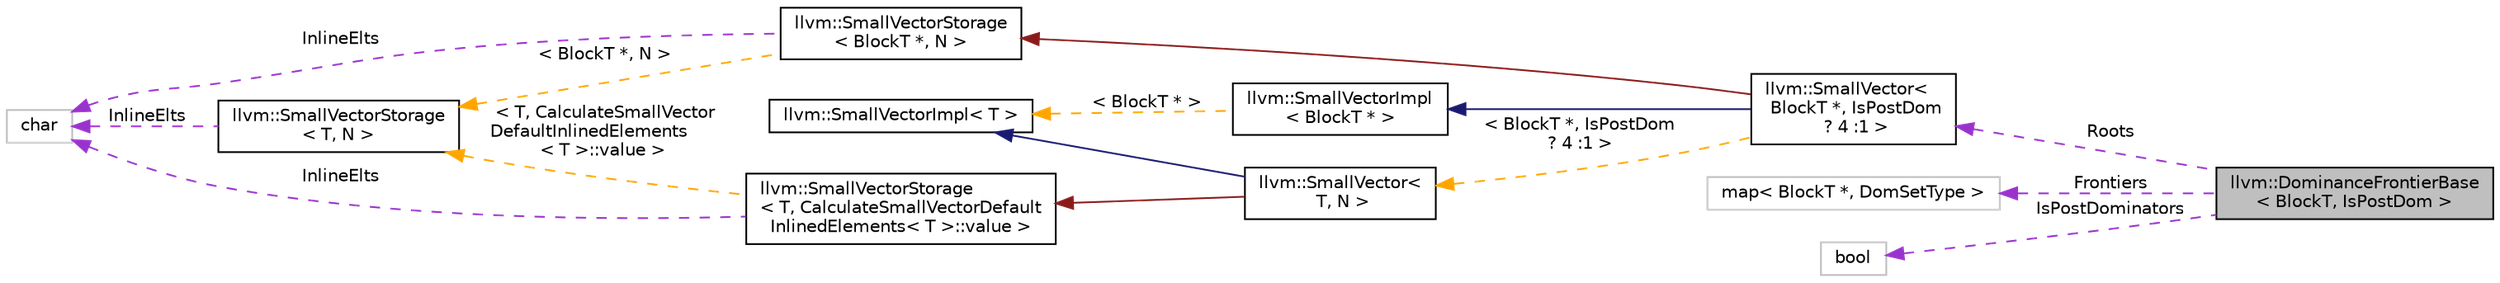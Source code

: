 digraph "llvm::DominanceFrontierBase&lt; BlockT, IsPostDom &gt;"
{
 // LATEX_PDF_SIZE
  bgcolor="transparent";
  edge [fontname="Helvetica",fontsize="10",labelfontname="Helvetica",labelfontsize="10"];
  node [fontname="Helvetica",fontsize="10",shape=record];
  rankdir="LR";
  Node1 [label="llvm::DominanceFrontierBase\l\< BlockT, IsPostDom \>",height=0.2,width=0.4,color="black", fillcolor="grey75", style="filled", fontcolor="black",tooltip="DominanceFrontierBase - Common base class for computing forward and inverse dominance frontiers for a..."];
  Node2 -> Node1 [dir="back",color="darkorchid3",fontsize="10",style="dashed",label=" Roots" ,fontname="Helvetica"];
  Node2 [label="llvm::SmallVector\<\l BlockT *, IsPostDom\l ? 4 :1 \>",height=0.2,width=0.4,color="black",URL="$classllvm_1_1SmallVector.html",tooltip=" "];
  Node3 -> Node2 [dir="back",color="midnightblue",fontsize="10",style="solid",fontname="Helvetica"];
  Node3 [label="llvm::SmallVectorImpl\l\< BlockT * \>",height=0.2,width=0.4,color="black",URL="$classllvm_1_1SmallVectorImpl.html",tooltip=" "];
  Node4 -> Node3 [dir="back",color="orange",fontsize="10",style="dashed",label=" \< BlockT * \>" ,fontname="Helvetica"];
  Node4 [label="llvm::SmallVectorImpl\< T \>",height=0.2,width=0.4,color="black",URL="$classllvm_1_1SmallVectorImpl.html",tooltip="This class consists of common code factored out of the SmallVector class to reduce code duplication b..."];
  Node5 -> Node2 [dir="back",color="firebrick4",fontsize="10",style="solid",fontname="Helvetica"];
  Node5 [label="llvm::SmallVectorStorage\l\< BlockT *, N \>",height=0.2,width=0.4,color="black",URL="$structllvm_1_1SmallVectorStorage.html",tooltip=" "];
  Node6 -> Node5 [dir="back",color="darkorchid3",fontsize="10",style="dashed",label=" InlineElts" ,fontname="Helvetica"];
  Node6 [label="char",height=0.2,width=0.4,color="grey75",tooltip=" "];
  Node7 -> Node5 [dir="back",color="orange",fontsize="10",style="dashed",label=" \< BlockT *, N \>" ,fontname="Helvetica"];
  Node7 [label="llvm::SmallVectorStorage\l\< T, N \>",height=0.2,width=0.4,color="black",URL="$structllvm_1_1SmallVectorStorage.html",tooltip="Storage for the SmallVector elements."];
  Node6 -> Node7 [dir="back",color="darkorchid3",fontsize="10",style="dashed",label=" InlineElts" ,fontname="Helvetica"];
  Node8 -> Node2 [dir="back",color="orange",fontsize="10",style="dashed",label=" \< BlockT *, IsPostDom\l ? 4 :1 \>" ,fontname="Helvetica"];
  Node8 [label="llvm::SmallVector\<\l T, N \>",height=0.2,width=0.4,color="black",URL="$classllvm_1_1SmallVector.html",tooltip="This is a 'vector' (really, a variable-sized array), optimized for the case when the array is small."];
  Node4 -> Node8 [dir="back",color="midnightblue",fontsize="10",style="solid",fontname="Helvetica"];
  Node9 -> Node8 [dir="back",color="firebrick4",fontsize="10",style="solid",fontname="Helvetica"];
  Node9 [label="llvm::SmallVectorStorage\l\< T, CalculateSmallVectorDefault\lInlinedElements\< T \>::value \>",height=0.2,width=0.4,color="black",URL="$structllvm_1_1SmallVectorStorage.html",tooltip=" "];
  Node6 -> Node9 [dir="back",color="darkorchid3",fontsize="10",style="dashed",label=" InlineElts" ,fontname="Helvetica"];
  Node7 -> Node9 [dir="back",color="orange",fontsize="10",style="dashed",label=" \< T, CalculateSmallVector\lDefaultInlinedElements\l\< T \>::value \>" ,fontname="Helvetica"];
  Node10 -> Node1 [dir="back",color="darkorchid3",fontsize="10",style="dashed",label=" Frontiers" ,fontname="Helvetica"];
  Node10 [label="map\< BlockT *, DomSetType \>",height=0.2,width=0.4,color="grey75",tooltip=" "];
  Node11 -> Node1 [dir="back",color="darkorchid3",fontsize="10",style="dashed",label=" IsPostDominators" ,fontname="Helvetica"];
  Node11 [label="bool",height=0.2,width=0.4,color="grey75",tooltip=" "];
}
